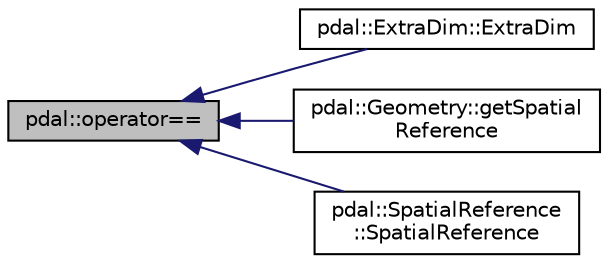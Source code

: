 digraph "pdal::operator=="
{
  edge [fontname="Helvetica",fontsize="10",labelfontname="Helvetica",labelfontsize="10"];
  node [fontname="Helvetica",fontsize="10",shape=record];
  rankdir="LR";
  Node1 [label="pdal::operator==",height=0.2,width=0.4,color="black", fillcolor="grey75", style="filled", fontcolor="black"];
  Node1 -> Node2 [dir="back",color="midnightblue",fontsize="10",style="solid",fontname="Helvetica"];
  Node2 [label="pdal::ExtraDim::ExtraDim",height=0.2,width=0.4,color="black", fillcolor="white", style="filled",URL="$structpdal_1_1ExtraDim.html#af76ca9ae28a1e4035267c02e945699a9"];
  Node1 -> Node3 [dir="back",color="midnightblue",fontsize="10",style="solid",fontname="Helvetica"];
  Node3 [label="pdal::Geometry::getSpatial\lReference",height=0.2,width=0.4,color="black", fillcolor="white", style="filled",URL="$classpdal_1_1Geometry.html#aa8128b5851601c0ff1abd30478e0c148"];
  Node1 -> Node4 [dir="back",color="midnightblue",fontsize="10",style="solid",fontname="Helvetica"];
  Node4 [label="pdal::SpatialReference\l::SpatialReference",height=0.2,width=0.4,color="black", fillcolor="white", style="filled",URL="$classpdal_1_1SpatialReference.html#a500300fdb9d2441c7db0fa76ee5cadfd"];
}

